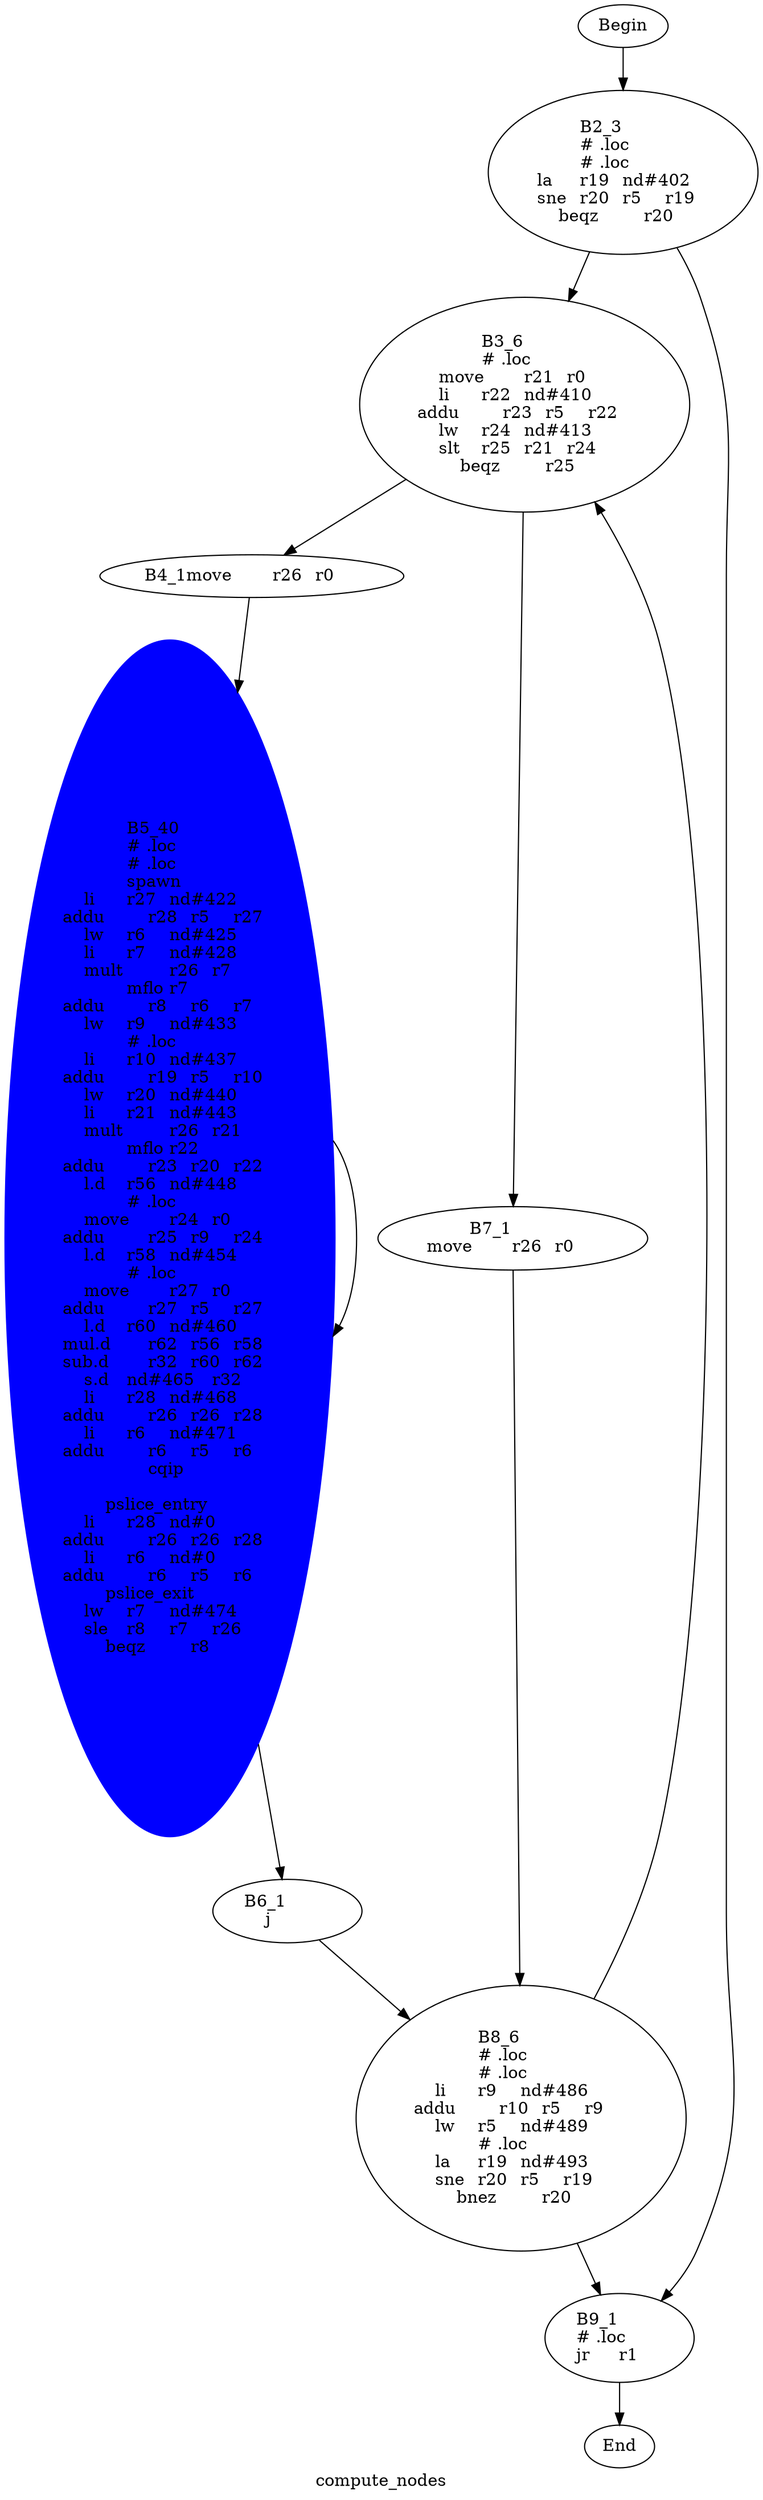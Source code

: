 digraph G{
	label = "compute_nodes"	style = "dashed";
	color = purple;
	Node0 [label = "Begin"];
	Node0 -> {Node2 }
	Node1 [label = "End"];
	Node1 -> {}
	Node2 [label = "B2_3	\n# .loc	\n# .loc	\nla	r19	nd#402	\nsne	r20	r5	r19	\nbeqz	r20	\n"];
	Node2 -> {Node3 Node9 }
	Node3 [label = "B3_6	\n# .loc	\nmove	r21	r0	\nli	r22	nd#410	\naddu	r23	r5	r22	\nlw	r24	nd#413	\nslt	r25	r21	r24	\nbeqz	r25	\n"];
	Node3 -> {Node4 Node7 }
	Node4 [label = "B4_1move	r26	r0	\n"];
	Node4 -> {Node5 }
	Node5 [label = "B5_40	\n# .loc	\n# .loc	\nspawn	\nli	r27	nd#422	\naddu	r28	r5	r27	\nlw	r6	nd#425	\nli	r7	nd#428	\nmult	r26	r7	\nmflo	r7	\naddu	r8	r6	r7	\nlw	r9	nd#433	\n# .loc	\nli	r10	nd#437	\naddu	r19	r5	r10	\nlw	r20	nd#440	\nli	r21	nd#443	\nmult	r26	r21	\nmflo	r22	\naddu	r23	r20	r22	\nl.d	r56	nd#448	\n# .loc	\nmove	r24	r0	\naddu	r25	r9	r24	\nl.d	r58	nd#454	\n# .loc	\nmove	r27	r0	\naddu	r27	r5	r27	\nl.d	r60	nd#460	\nmul.d	r62	r56	r58	\nsub.d	r32	r60	r62	\ns.d	nd#465	r32	\nli	r28	nd#468	\naddu	r26	r26	r28	\nli	r6	nd#471	\naddu	r6	r5	r6	\ncqip	\n	\npslice_entry	\nli	r28	nd#0	\naddu	r26	r26	r28	\nli	r6	nd#0	\naddu	r6	r5	r6	\npslice_exit	\nlw	r7	nd#474	\nsle	r8	r7	r26	\nbeqz	r8	\n"];
	Node5 -> {Node6 Node5 }
	Node6 [label = "B6_1	\nj	\n"];
	Node6 -> {Node8 }
	Node7 [label = "B7_1	\nmove	r26	r0	\n"];
	Node7 -> {Node8 }
	Node8 [label = "B8_6	\n# .loc	\n# .loc	\nli	r9	nd#486	\naddu	r10	r5	r9	\nlw	r5	nd#489	\n# .loc	\nla	r19	nd#493	\nsne	r20	r5	r19	\nbnez	r20	\n"];
	Node8 -> {Node9 Node3 }
	Node9 [label = "B9_1	\n# .loc	\njr	r1	\n"];
	Node9 -> {Node1 }
	Node5 [shape = ellipse ,style=filled ,color=blue];
}
